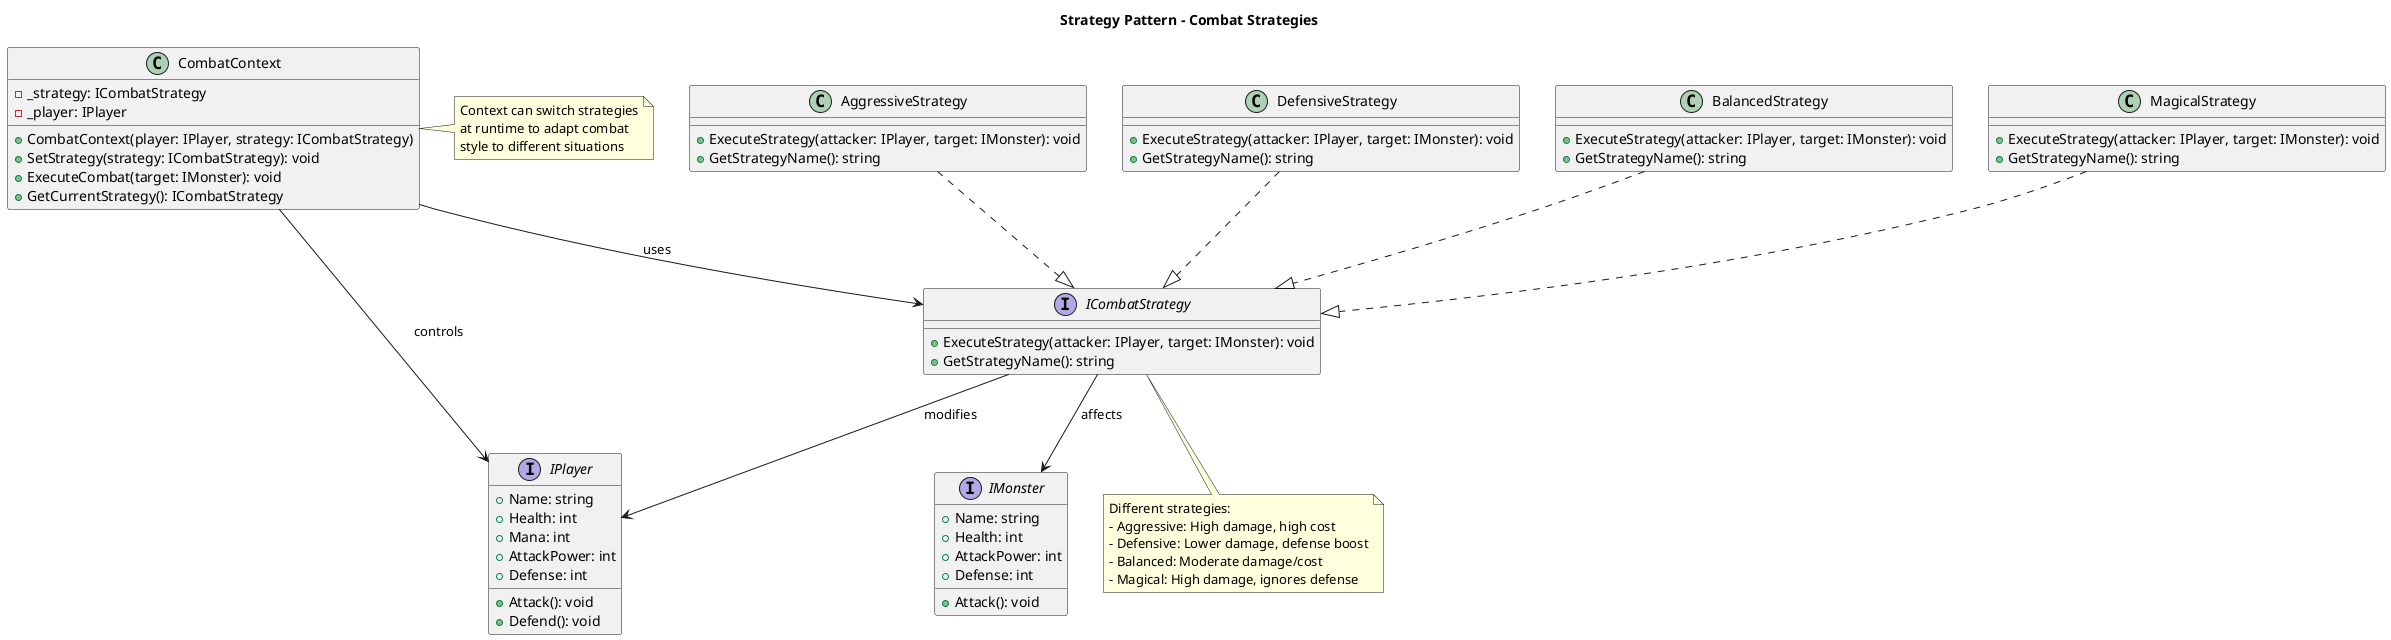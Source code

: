 @startuml Strategy_Pattern

title Strategy Pattern - Combat Strategies

interface ICombatStrategy {
    +ExecuteStrategy(attacker: IPlayer, target: IMonster): void
    +GetStrategyName(): string
}

class AggressiveStrategy {
    +ExecuteStrategy(attacker: IPlayer, target: IMonster): void
    +GetStrategyName(): string
}

class DefensiveStrategy {
    +ExecuteStrategy(attacker: IPlayer, target: IMonster): void
    +GetStrategyName(): string
}

class BalancedStrategy {
    +ExecuteStrategy(attacker: IPlayer, target: IMonster): void
    +GetStrategyName(): string
}

class MagicalStrategy {
    +ExecuteStrategy(attacker: IPlayer, target: IMonster): void
    +GetStrategyName(): string
}

class CombatContext {
    -_strategy: ICombatStrategy
    -_player: IPlayer
    +CombatContext(player: IPlayer, strategy: ICombatStrategy)
    +SetStrategy(strategy: ICombatStrategy): void
    +ExecuteCombat(target: IMonster): void
    +GetCurrentStrategy(): ICombatStrategy
}

interface IPlayer {
    +Name: string
    +Health: int
    +Mana: int
    +AttackPower: int
    +Defense: int
    +Attack(): void
    +Defend(): void
}

interface IMonster {
    +Name: string
    +Health: int
    +AttackPower: int
    +Defense: int
    +Attack(): void
}

AggressiveStrategy ..|> ICombatStrategy
DefensiveStrategy ..|> ICombatStrategy
BalancedStrategy ..|> ICombatStrategy
MagicalStrategy ..|> ICombatStrategy
CombatContext --> ICombatStrategy : uses
CombatContext --> IPlayer : controls
ICombatStrategy --> IPlayer : modifies
ICombatStrategy --> IMonster : affects

note right of CombatContext
  Context can switch strategies
  at runtime to adapt combat
  style to different situations
end note

note bottom of ICombatStrategy
  Different strategies:
  - Aggressive: High damage, high cost
  - Defensive: Lower damage, defense boost
  - Balanced: Moderate damage/cost
  - Magical: High damage, ignores defense
end note

@enduml
